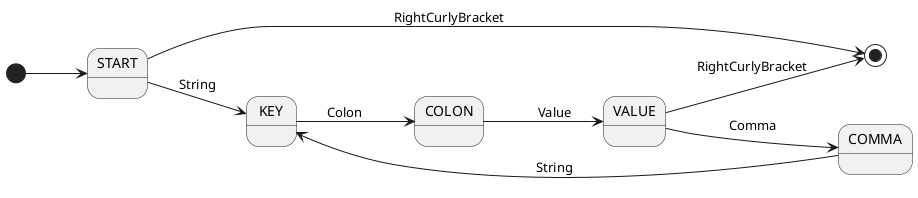 @startuml

left to right direction

[*] --> START
START --> [*] : RightCurlyBracket
START --> KEY : String
KEY --> COLON : Colon
COLON --> VALUE : Value
VALUE --> COMMA : Comma
VALUE --> [*] : RightCurlyBracket
COMMA --> KEY : String

@enduml